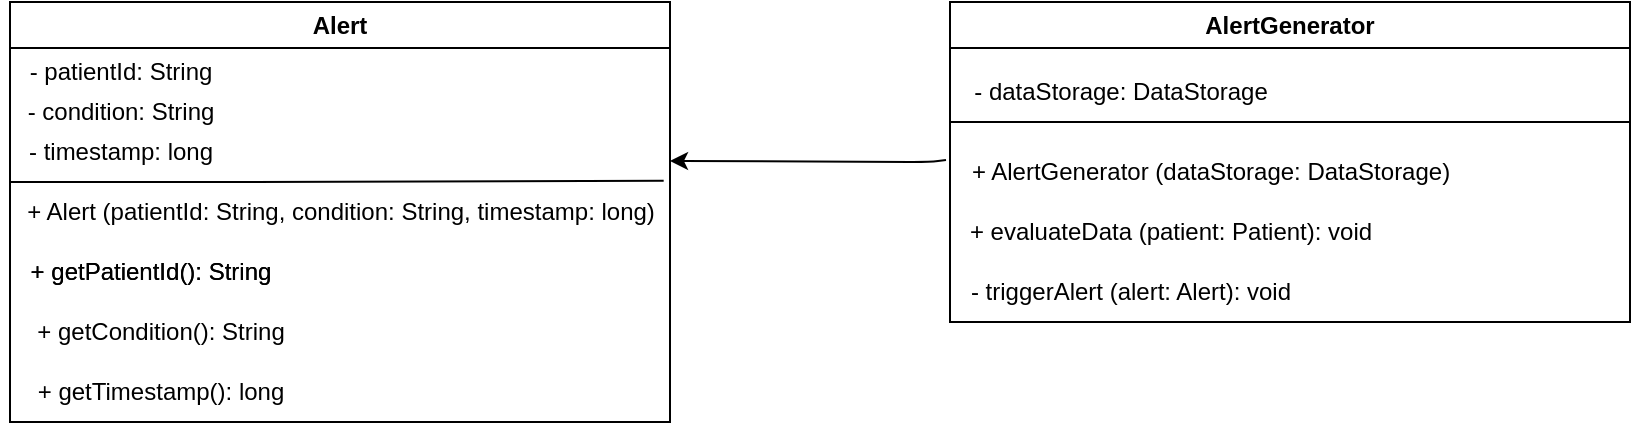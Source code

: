 <mxfile>
    <diagram id="vUWRee8I_Ep-nbXbqHVL" name="Page-1">
        <mxGraphModel dx="1392" dy="959" grid="1" gridSize="10" guides="1" tooltips="1" connect="1" arrows="1" fold="1" page="1" pageScale="1" pageWidth="850" pageHeight="1100" background="none" math="0" shadow="0">
            <root>
                <mxCell id="0"/>
                <mxCell id="1" parent="0"/>
                <mxCell id="2" value="Alert" style="swimlane;whiteSpace=wrap;html=1;" vertex="1" parent="1">
                    <mxGeometry x="20" y="40" width="330" height="210" as="geometry"/>
                </mxCell>
                <mxCell id="3" value="" style="endArrow=none;html=1;exitX=0;exitY=0.25;exitDx=0;exitDy=0;entryX=0.976;entryY=-0.019;entryDx=0;entryDy=0;entryPerimeter=0;" edge="1" parent="2" target="8">
                    <mxGeometry width="50" height="50" relative="1" as="geometry">
                        <mxPoint y="90" as="sourcePoint"/>
                        <mxPoint x="280" y="90" as="targetPoint"/>
                        <Array as="points">
                            <mxPoint x="100" y="90"/>
                        </Array>
                    </mxGeometry>
                </mxCell>
                <mxCell id="4" value="- patientId: String" style="text;html=1;align=center;verticalAlign=middle;resizable=0;points=[];autosize=1;strokeColor=none;fillColor=none;" vertex="1" parent="2">
                    <mxGeometry y="20" width="110" height="30" as="geometry"/>
                </mxCell>
                <mxCell id="6" value="- condition: String" style="text;html=1;align=center;verticalAlign=middle;resizable=0;points=[];autosize=1;strokeColor=none;fillColor=none;" vertex="1" parent="2">
                    <mxGeometry x="-5" y="40" width="120" height="30" as="geometry"/>
                </mxCell>
                <mxCell id="7" value="- timestamp: long" style="text;html=1;align=center;verticalAlign=middle;resizable=0;points=[];autosize=1;strokeColor=none;fillColor=none;" vertex="1" parent="2">
                    <mxGeometry x="-5" y="60" width="120" height="30" as="geometry"/>
                </mxCell>
                <mxCell id="8" value="&lt;font style=&quot;font-size: 12px;&quot;&gt;+ Alert (patientId: String, condition: String, timestamp: long)&lt;/font&gt;" style="text;html=1;align=center;verticalAlign=middle;resizable=0;points=[];autosize=1;strokeColor=none;fillColor=none;" vertex="1" parent="2">
                    <mxGeometry x="-5" y="90" width="340" height="30" as="geometry"/>
                </mxCell>
                <mxCell id="9" value="&lt;font style=&quot;font-size: 12px;&quot;&gt;+ getPatientId(): String&lt;/font&gt;" style="text;html=1;align=center;verticalAlign=middle;resizable=0;points=[];autosize=1;strokeColor=none;fillColor=none;" vertex="1" parent="2">
                    <mxGeometry y="120" width="140" height="30" as="geometry"/>
                </mxCell>
                <mxCell id="10" value="+ getCondition(): String" style="text;html=1;align=center;verticalAlign=middle;resizable=0;points=[];autosize=1;strokeColor=none;fillColor=none;" vertex="1" parent="2">
                    <mxGeometry y="150" width="150" height="30" as="geometry"/>
                </mxCell>
                <mxCell id="12" value="&lt;font style=&quot;font-size: 12px;&quot;&gt;+ getPatientId(): String&lt;/font&gt;" style="text;html=1;align=center;verticalAlign=middle;resizable=0;points=[];autosize=1;strokeColor=none;fillColor=none;" vertex="1" parent="2">
                    <mxGeometry y="120" width="140" height="30" as="geometry"/>
                </mxCell>
                <mxCell id="13" value="+ getTimestamp(): long" style="text;html=1;align=center;verticalAlign=middle;resizable=0;points=[];autosize=1;strokeColor=none;fillColor=none;" vertex="1" parent="2">
                    <mxGeometry y="180" width="150" height="30" as="geometry"/>
                </mxCell>
                <mxCell id="14" value="AlertGenerator" style="swimlane;whiteSpace=wrap;html=1;" vertex="1" parent="1">
                    <mxGeometry x="490" y="40" width="340" height="160" as="geometry"/>
                </mxCell>
                <mxCell id="15" value="" style="endArrow=none;html=1;" edge="1" parent="14">
                    <mxGeometry width="50" height="50" relative="1" as="geometry">
                        <mxPoint y="60" as="sourcePoint"/>
                        <mxPoint x="340" y="60" as="targetPoint"/>
                    </mxGeometry>
                </mxCell>
                <mxCell id="16" value="- dataStorage: DataStorage" style="text;html=1;align=center;verticalAlign=middle;resizable=0;points=[];autosize=1;strokeColor=none;fillColor=none;" vertex="1" parent="14">
                    <mxGeometry y="30" width="170" height="30" as="geometry"/>
                </mxCell>
                <mxCell id="18" value="+ AlertGenerator (dataStorage: DataStorage)" style="text;html=1;align=center;verticalAlign=middle;resizable=0;points=[];autosize=1;strokeColor=none;fillColor=none;" vertex="1" parent="14">
                    <mxGeometry y="70" width="260" height="30" as="geometry"/>
                </mxCell>
                <mxCell id="19" value="+ evaluateData (patient: Patient): void" style="text;html=1;align=center;verticalAlign=middle;resizable=0;points=[];autosize=1;strokeColor=none;fillColor=none;" vertex="1" parent="14">
                    <mxGeometry y="100" width="220" height="30" as="geometry"/>
                </mxCell>
                <mxCell id="21" value="- triggerAlert (alert: Alert): void" style="text;html=1;align=center;verticalAlign=middle;resizable=0;points=[];autosize=1;strokeColor=none;fillColor=none;" vertex="1" parent="14">
                    <mxGeometry y="130" width="180" height="30" as="geometry"/>
                </mxCell>
                <mxCell id="23" value="" style="endArrow=classic;html=1;" edge="1" parent="1">
                    <mxGeometry width="50" height="50" relative="1" as="geometry">
                        <mxPoint x="488" y="119" as="sourcePoint"/>
                        <mxPoint x="350" y="119.5" as="targetPoint"/>
                        <Array as="points">
                            <mxPoint x="480" y="120"/>
                        </Array>
                    </mxGeometry>
                </mxCell>
            </root>
        </mxGraphModel>
    </diagram>
</mxfile>